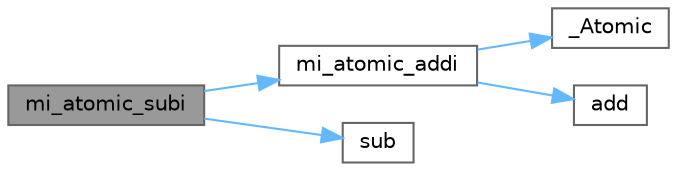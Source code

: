 digraph "mi_atomic_subi"
{
 // LATEX_PDF_SIZE
  bgcolor="transparent";
  edge [fontname=Helvetica,fontsize=10,labelfontname=Helvetica,labelfontsize=10];
  node [fontname=Helvetica,fontsize=10,shape=box,height=0.2,width=0.4];
  rankdir="LR";
  Node1 [id="Node000001",label="mi_atomic_subi",height=0.2,width=0.4,color="gray40", fillcolor="grey60", style="filled", fontcolor="black",tooltip=" "];
  Node1 -> Node2 [id="edge5_Node000001_Node000002",color="steelblue1",style="solid",tooltip=" "];
  Node2 [id="Node000002",label="mi_atomic_addi",height=0.2,width=0.4,color="grey40", fillcolor="white", style="filled",URL="$runtime_2_e_a_s_t_l_2packages_2mimalloc_2include_2mimalloc_2atomic_8h.html#ac3e039df0d73aa81930aafcc4517240a",tooltip=" "];
  Node2 -> Node3 [id="edge6_Node000002_Node000003",color="steelblue1",style="solid",tooltip=" "];
  Node3 [id="Node000003",label="_Atomic",height=0.2,width=0.4,color="grey40", fillcolor="white", style="filled",URL="$runtime_2_e_a_s_t_l_2packages_2mimalloc_2include_2mimalloc_2atomic_8h.html#ad0b719b7389c8c7c8bb0df7aca86b628",tooltip=" "];
  Node2 -> Node4 [id="edge7_Node000002_Node000004",color="steelblue1",style="solid",tooltip=" "];
  Node4 [id="Node000004",label="add",height=0.2,width=0.4,color="grey40", fillcolor="white", style="filled",URL="$benchmarks_2hetero__traversal_2graph_8hpp.html#a9836634ebb2ae079fb18b97205218838",tooltip=" "];
  Node1 -> Node5 [id="edge8_Node000001_Node000005",color="steelblue1",style="solid",tooltip=" "];
  Node5 [id="Node000005",label="sub",height=0.2,width=0.4,color="grey40", fillcolor="white", style="filled",URL="$svd__common_8h.html#abbcc1b1ba3de417b2c556b7a2f6d54f6",tooltip=" "];
}
